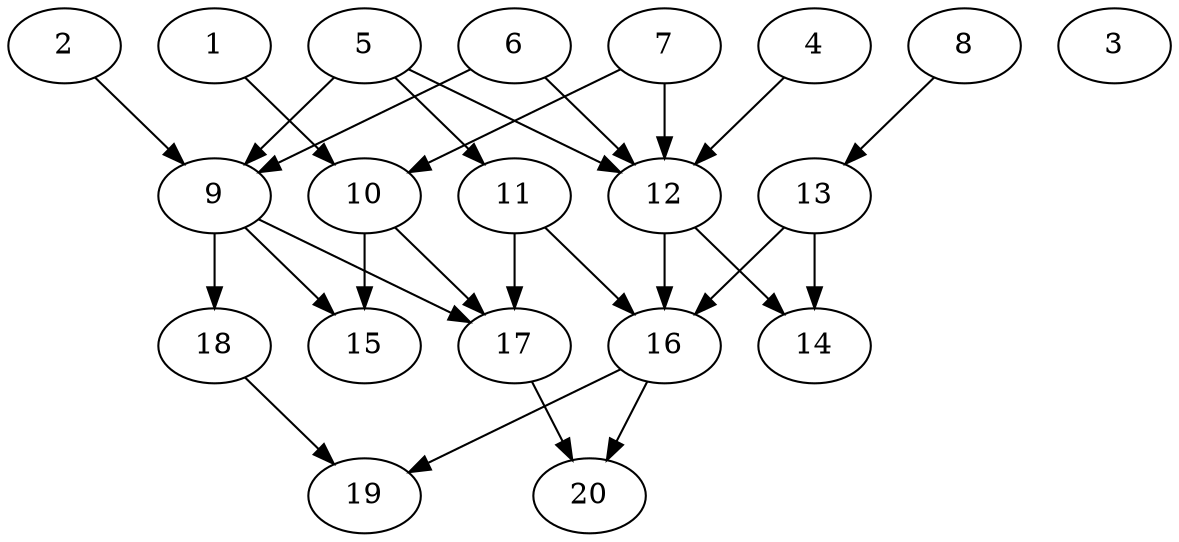 // DAG automatically generated by daggen at Wed Jul 24 22:02:40 2019
// ./daggen --dot -n 20 --ccr 0.4 --fat 0.6 --regular 0.5 --density 0.5 --mindata 5242880 --maxdata 52428800 
digraph G {
  1 [size="93603840", alpha="0.07", expect_size="37441536"] 
  1 -> 10 [size ="37441536"]
  2 [size="65192960", alpha="0.04", expect_size="26077184"] 
  2 -> 9 [size ="26077184"]
  3 [size="58836480", alpha="0.17", expect_size="23534592"] 
  4 [size="94996480", alpha="0.13", expect_size="37998592"] 
  4 -> 12 [size ="37998592"]
  5 [size="34204160", alpha="0.04", expect_size="13681664"] 
  5 -> 9 [size ="13681664"]
  5 -> 11 [size ="13681664"]
  5 -> 12 [size ="13681664"]
  6 [size="62863360", alpha="0.05", expect_size="25145344"] 
  6 -> 9 [size ="25145344"]
  6 -> 12 [size ="25145344"]
  7 [size="88430080", alpha="0.13", expect_size="35372032"] 
  7 -> 10 [size ="35372032"]
  7 -> 12 [size ="35372032"]
  8 [size="102753280", alpha="0.07", expect_size="41101312"] 
  8 -> 13 [size ="41101312"]
  9 [size="77004800", alpha="0.12", expect_size="30801920"] 
  9 -> 15 [size ="30801920"]
  9 -> 17 [size ="30801920"]
  9 -> 18 [size ="30801920"]
  10 [size="65477120", alpha="0.19", expect_size="26190848"] 
  10 -> 15 [size ="26190848"]
  10 -> 17 [size ="26190848"]
  11 [size="20229120", alpha="0.02", expect_size="8091648"] 
  11 -> 16 [size ="8091648"]
  11 -> 17 [size ="8091648"]
  12 [size="61207040", alpha="0.11", expect_size="24482816"] 
  12 -> 14 [size ="24482816"]
  12 -> 16 [size ="24482816"]
  13 [size="85475840", alpha="0.14", expect_size="34190336"] 
  13 -> 14 [size ="34190336"]
  13 -> 16 [size ="34190336"]
  14 [size="68490240", alpha="0.09", expect_size="27396096"] 
  15 [size="24824320", alpha="0.04", expect_size="9929728"] 
  16 [size="50045440", alpha="0.03", expect_size="20018176"] 
  16 -> 19 [size ="20018176"]
  16 -> 20 [size ="20018176"]
  17 [size="77634560", alpha="0.04", expect_size="31053824"] 
  17 -> 20 [size ="31053824"]
  18 [size="36241920", alpha="0.02", expect_size="14496768"] 
  18 -> 19 [size ="14496768"]
  19 [size="80307200", alpha="0.18", expect_size="32122880"] 
  20 [size="30464000", alpha="0.04", expect_size="12185600"] 
}
